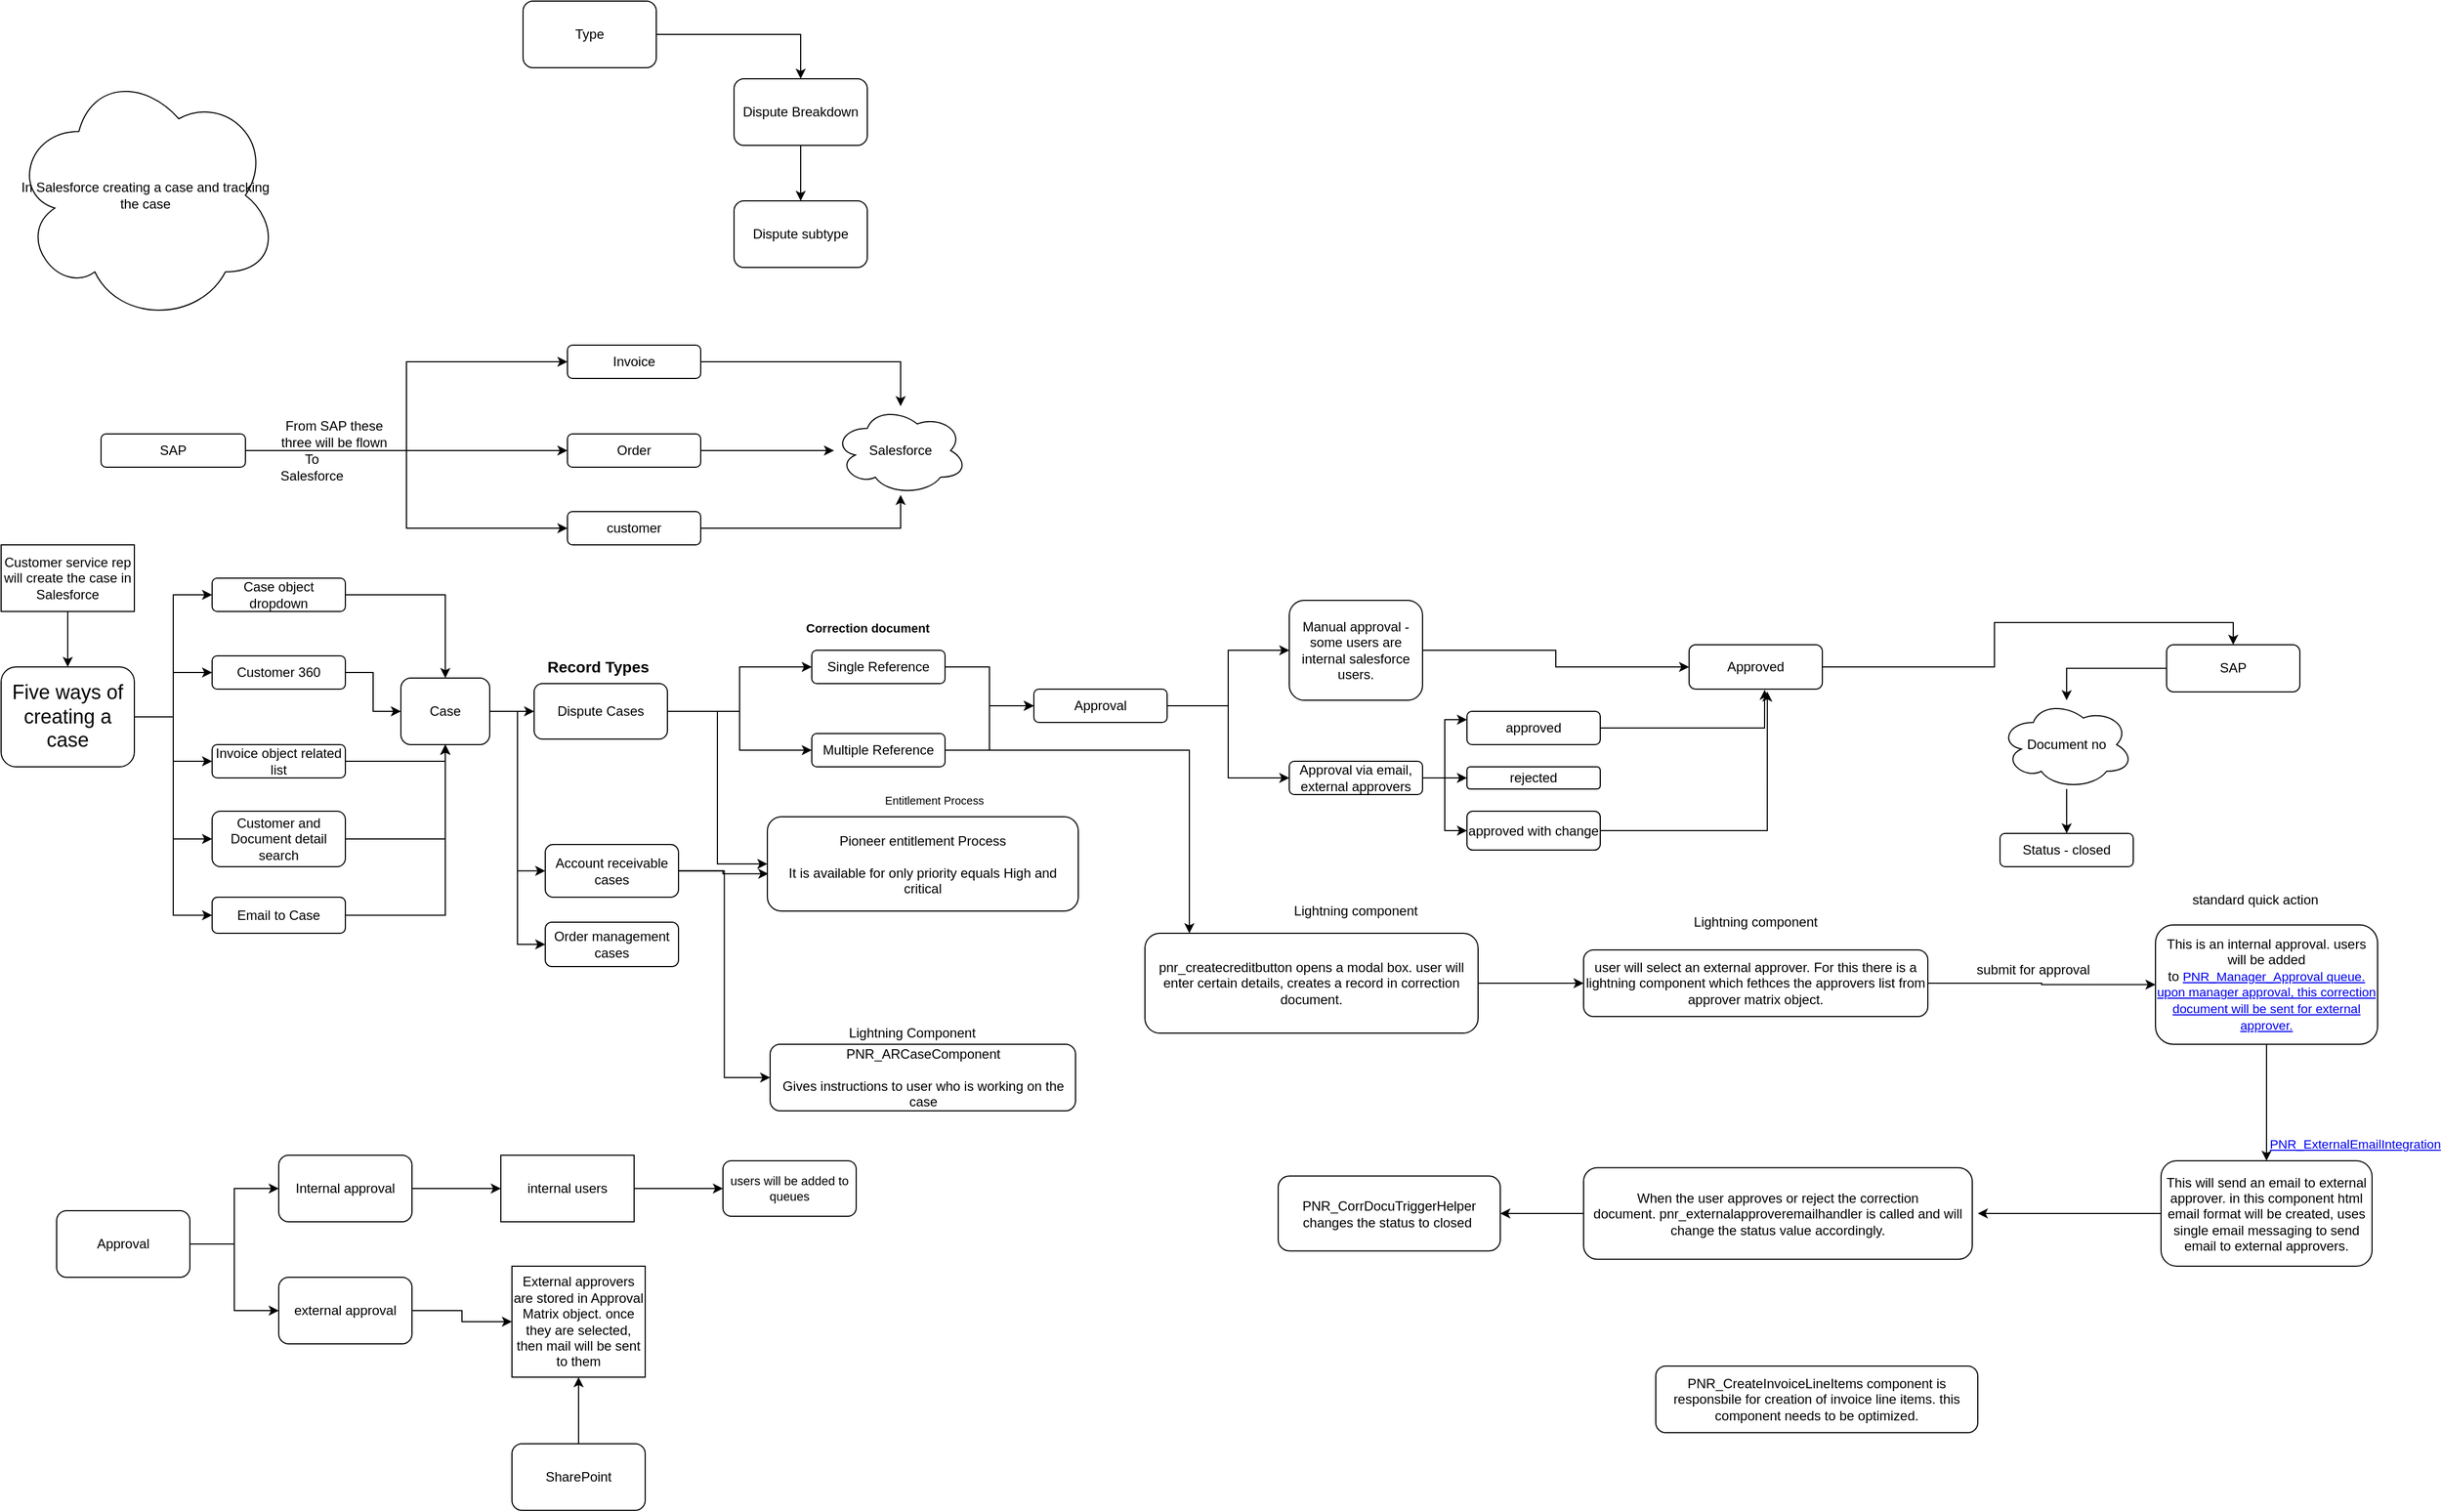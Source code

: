<mxfile version="15.2.4" type="github">
  <diagram id="5LNyBfdkvAKp6E-nRTi8" name="Page-1">
    <mxGraphModel dx="1278" dy="547" grid="1" gridSize="10" guides="1" tooltips="1" connect="1" arrows="1" fold="1" page="1" pageScale="1" pageWidth="850" pageHeight="1100" math="0" shadow="0">
      <root>
        <mxCell id="0" />
        <mxCell id="1" parent="0" />
        <mxCell id="VHlesIgi2WI2Tm7op6Ba-4" style="edgeStyle=orthogonalEdgeStyle;rounded=0;orthogonalLoop=1;jettySize=auto;html=1;entryX=0;entryY=0.5;entryDx=0;entryDy=0;" parent="1" source="VHlesIgi2WI2Tm7op6Ba-1" target="VHlesIgi2WI2Tm7op6Ba-3" edge="1">
          <mxGeometry relative="1" as="geometry" />
        </mxCell>
        <mxCell id="VHlesIgi2WI2Tm7op6Ba-5" style="edgeStyle=orthogonalEdgeStyle;rounded=0;orthogonalLoop=1;jettySize=auto;html=1;entryX=0;entryY=0.5;entryDx=0;entryDy=0;" parent="1" source="VHlesIgi2WI2Tm7op6Ba-1" target="VHlesIgi2WI2Tm7op6Ba-2" edge="1">
          <mxGeometry relative="1" as="geometry" />
        </mxCell>
        <mxCell id="sbFbfco-7BqRwjDobAlr-23" style="edgeStyle=orthogonalEdgeStyle;rounded=0;orthogonalLoop=1;jettySize=auto;html=1;entryX=0;entryY=0.5;entryDx=0;entryDy=0;fontSize=11;" parent="1" source="VHlesIgi2WI2Tm7op6Ba-1" target="sbFbfco-7BqRwjDobAlr-18" edge="1">
          <mxGeometry relative="1" as="geometry" />
        </mxCell>
        <mxCell id="VHlesIgi2WI2Tm7op6Ba-1" value="Case" style="rounded=1;whiteSpace=wrap;html=1;" parent="1" vertex="1">
          <mxGeometry x="370" y="670" width="80" height="60" as="geometry" />
        </mxCell>
        <mxCell id="rEZ0tzJYnLD1Po9i2CQ1-10" style="edgeStyle=orthogonalEdgeStyle;rounded=0;orthogonalLoop=1;jettySize=auto;html=1;entryX=0;entryY=0.5;entryDx=0;entryDy=0;fontSize=12;" parent="1" source="VHlesIgi2WI2Tm7op6Ba-2" target="rEZ0tzJYnLD1Po9i2CQ1-8" edge="1">
          <mxGeometry relative="1" as="geometry" />
        </mxCell>
        <mxCell id="rEZ0tzJYnLD1Po9i2CQ1-11" style="edgeStyle=orthogonalEdgeStyle;rounded=0;orthogonalLoop=1;jettySize=auto;html=1;entryX=0;entryY=0.5;entryDx=0;entryDy=0;fontSize=12;" parent="1" source="VHlesIgi2WI2Tm7op6Ba-2" target="rEZ0tzJYnLD1Po9i2CQ1-9" edge="1">
          <mxGeometry relative="1" as="geometry" />
        </mxCell>
        <mxCell id="Lb6dJ8j5PXhM6-a8x6zd-13" style="edgeStyle=orthogonalEdgeStyle;rounded=0;orthogonalLoop=1;jettySize=auto;html=1;entryX=0;entryY=0.5;entryDx=0;entryDy=0;" parent="1" source="VHlesIgi2WI2Tm7op6Ba-2" target="rEZ0tzJYnLD1Po9i2CQ1-1" edge="1">
          <mxGeometry relative="1" as="geometry" />
        </mxCell>
        <mxCell id="VHlesIgi2WI2Tm7op6Ba-2" value="Dispute Cases" style="rounded=1;whiteSpace=wrap;html=1;" parent="1" vertex="1">
          <mxGeometry x="490" y="675" width="120" height="50" as="geometry" />
        </mxCell>
        <mxCell id="rEZ0tzJYnLD1Po9i2CQ1-7" style="edgeStyle=orthogonalEdgeStyle;rounded=0;orthogonalLoop=1;jettySize=auto;html=1;entryX=0;entryY=0.5;entryDx=0;entryDy=0;fontSize=12;" parent="1" source="VHlesIgi2WI2Tm7op6Ba-3" target="rEZ0tzJYnLD1Po9i2CQ1-6" edge="1">
          <mxGeometry relative="1" as="geometry" />
        </mxCell>
        <mxCell id="Lb6dJ8j5PXhM6-a8x6zd-12" style="edgeStyle=orthogonalEdgeStyle;rounded=0;orthogonalLoop=1;jettySize=auto;html=1;entryX=0.003;entryY=0.605;entryDx=0;entryDy=0;entryPerimeter=0;" parent="1" source="VHlesIgi2WI2Tm7op6Ba-3" target="rEZ0tzJYnLD1Po9i2CQ1-1" edge="1">
          <mxGeometry relative="1" as="geometry" />
        </mxCell>
        <mxCell id="VHlesIgi2WI2Tm7op6Ba-3" value="Account receivable cases" style="rounded=1;whiteSpace=wrap;html=1;" parent="1" vertex="1">
          <mxGeometry x="500" y="820" width="120" height="47.5" as="geometry" />
        </mxCell>
        <mxCell id="rEZ0tzJYnLD1Po9i2CQ1-1" value="Pioneer entitlement Process&lt;br&gt;&lt;br&gt;It is available for only priority equals High and critical" style="rounded=1;whiteSpace=wrap;html=1;" parent="1" vertex="1">
          <mxGeometry x="700" y="795" width="280" height="85" as="geometry" />
        </mxCell>
        <mxCell id="rEZ0tzJYnLD1Po9i2CQ1-3" value="Entitlement Process" style="text;strokeColor=none;fillColor=none;html=1;fontSize=10;fontStyle=0;verticalAlign=middle;align=center;" parent="1" vertex="1">
          <mxGeometry x="800" y="760" width="100" height="40" as="geometry" />
        </mxCell>
        <mxCell id="rEZ0tzJYnLD1Po9i2CQ1-5" value="Lightning Component" style="text;strokeColor=none;fillColor=none;html=1;fontSize=12;fontStyle=0;verticalAlign=middle;align=center;" parent="1" vertex="1">
          <mxGeometry x="780" y="970" width="100" height="40" as="geometry" />
        </mxCell>
        <mxCell id="rEZ0tzJYnLD1Po9i2CQ1-6" value="PNR_ARCaseComponent&lt;br&gt;&lt;br&gt;Gives instructions to user who is working on the case" style="rounded=1;whiteSpace=wrap;html=1;fontSize=12;" parent="1" vertex="1">
          <mxGeometry x="702.5" y="1000" width="275" height="60" as="geometry" />
        </mxCell>
        <mxCell id="Lb6dJ8j5PXhM6-a8x6zd-44" style="edgeStyle=orthogonalEdgeStyle;rounded=0;orthogonalLoop=1;jettySize=auto;html=1;entryX=0;entryY=0.5;entryDx=0;entryDy=0;" parent="1" source="rEZ0tzJYnLD1Po9i2CQ1-8" target="Lb6dJ8j5PXhM6-a8x6zd-43" edge="1">
          <mxGeometry relative="1" as="geometry" />
        </mxCell>
        <mxCell id="rEZ0tzJYnLD1Po9i2CQ1-8" value="Single Reference" style="rounded=1;whiteSpace=wrap;html=1;fontSize=12;" parent="1" vertex="1">
          <mxGeometry x="740" y="645" width="120" height="30" as="geometry" />
        </mxCell>
        <mxCell id="Lb6dJ8j5PXhM6-a8x6zd-45" style="edgeStyle=orthogonalEdgeStyle;rounded=0;orthogonalLoop=1;jettySize=auto;html=1;entryX=0;entryY=0.5;entryDx=0;entryDy=0;" parent="1" source="rEZ0tzJYnLD1Po9i2CQ1-9" target="Lb6dJ8j5PXhM6-a8x6zd-43" edge="1">
          <mxGeometry relative="1" as="geometry" />
        </mxCell>
        <mxCell id="U7rh4DtRHHrhT5KTV5ja-1" style="edgeStyle=orthogonalEdgeStyle;rounded=0;orthogonalLoop=1;jettySize=auto;html=1;" edge="1" parent="1" source="rEZ0tzJYnLD1Po9i2CQ1-9" target="U7rh4DtRHHrhT5KTV5ja-2">
          <mxGeometry relative="1" as="geometry">
            <mxPoint x="1070" y="990" as="targetPoint" />
            <Array as="points">
              <mxPoint x="1080" y="735" />
            </Array>
          </mxGeometry>
        </mxCell>
        <mxCell id="rEZ0tzJYnLD1Po9i2CQ1-9" value="Multiple Reference" style="rounded=1;whiteSpace=wrap;html=1;fontSize=12;" parent="1" vertex="1">
          <mxGeometry x="740" y="720" width="120" height="30" as="geometry" />
        </mxCell>
        <mxCell id="Lb6dJ8j5PXhM6-a8x6zd-7" style="edgeStyle=orthogonalEdgeStyle;rounded=0;orthogonalLoop=1;jettySize=auto;html=1;entryX=0;entryY=0.5;entryDx=0;entryDy=0;" parent="1" source="Lb6dJ8j5PXhM6-a8x6zd-1" target="Lb6dJ8j5PXhM6-a8x6zd-3" edge="1">
          <mxGeometry relative="1" as="geometry" />
        </mxCell>
        <mxCell id="Lb6dJ8j5PXhM6-a8x6zd-8" style="edgeStyle=orthogonalEdgeStyle;rounded=0;orthogonalLoop=1;jettySize=auto;html=1;" parent="1" source="Lb6dJ8j5PXhM6-a8x6zd-1" target="Lb6dJ8j5PXhM6-a8x6zd-4" edge="1">
          <mxGeometry relative="1" as="geometry" />
        </mxCell>
        <mxCell id="Lb6dJ8j5PXhM6-a8x6zd-9" style="edgeStyle=orthogonalEdgeStyle;rounded=0;orthogonalLoop=1;jettySize=auto;html=1;entryX=0;entryY=0.5;entryDx=0;entryDy=0;" parent="1" source="Lb6dJ8j5PXhM6-a8x6zd-1" target="Lb6dJ8j5PXhM6-a8x6zd-5" edge="1">
          <mxGeometry relative="1" as="geometry" />
        </mxCell>
        <mxCell id="Lb6dJ8j5PXhM6-a8x6zd-10" style="edgeStyle=orthogonalEdgeStyle;rounded=0;orthogonalLoop=1;jettySize=auto;html=1;entryX=0;entryY=0.5;entryDx=0;entryDy=0;" parent="1" source="Lb6dJ8j5PXhM6-a8x6zd-1" target="Lb6dJ8j5PXhM6-a8x6zd-6" edge="1">
          <mxGeometry relative="1" as="geometry" />
        </mxCell>
        <mxCell id="sbFbfco-7BqRwjDobAlr-14" style="edgeStyle=orthogonalEdgeStyle;rounded=0;orthogonalLoop=1;jettySize=auto;html=1;entryX=0;entryY=0.5;entryDx=0;entryDy=0;" parent="1" source="Lb6dJ8j5PXhM6-a8x6zd-1" target="sbFbfco-7BqRwjDobAlr-13" edge="1">
          <mxGeometry relative="1" as="geometry" />
        </mxCell>
        <mxCell id="Lb6dJ8j5PXhM6-a8x6zd-1" value="&lt;font style=&quot;font-size: 18px&quot;&gt;Five ways of creating a case&lt;/font&gt;" style="rounded=1;whiteSpace=wrap;html=1;" parent="1" vertex="1">
          <mxGeometry x="10" y="660" width="120" height="90" as="geometry" />
        </mxCell>
        <mxCell id="Lb6dJ8j5PXhM6-a8x6zd-14" style="edgeStyle=orthogonalEdgeStyle;rounded=0;orthogonalLoop=1;jettySize=auto;html=1;entryX=0.5;entryY=0;entryDx=0;entryDy=0;" parent="1" source="Lb6dJ8j5PXhM6-a8x6zd-3" target="VHlesIgi2WI2Tm7op6Ba-1" edge="1">
          <mxGeometry relative="1" as="geometry" />
        </mxCell>
        <mxCell id="Lb6dJ8j5PXhM6-a8x6zd-3" value="Case object dropdown" style="rounded=1;whiteSpace=wrap;html=1;" parent="1" vertex="1">
          <mxGeometry x="200" y="580" width="120" height="30" as="geometry" />
        </mxCell>
        <mxCell id="Lb6dJ8j5PXhM6-a8x6zd-15" style="edgeStyle=orthogonalEdgeStyle;rounded=0;orthogonalLoop=1;jettySize=auto;html=1;entryX=0;entryY=0.5;entryDx=0;entryDy=0;" parent="1" source="Lb6dJ8j5PXhM6-a8x6zd-4" target="VHlesIgi2WI2Tm7op6Ba-1" edge="1">
          <mxGeometry relative="1" as="geometry" />
        </mxCell>
        <mxCell id="Lb6dJ8j5PXhM6-a8x6zd-4" value="Customer 360" style="rounded=1;whiteSpace=wrap;html=1;" parent="1" vertex="1">
          <mxGeometry x="200" y="650" width="120" height="30" as="geometry" />
        </mxCell>
        <mxCell id="Lb6dJ8j5PXhM6-a8x6zd-16" style="edgeStyle=orthogonalEdgeStyle;rounded=0;orthogonalLoop=1;jettySize=auto;html=1;entryX=0.5;entryY=1;entryDx=0;entryDy=0;" parent="1" source="Lb6dJ8j5PXhM6-a8x6zd-5" target="VHlesIgi2WI2Tm7op6Ba-1" edge="1">
          <mxGeometry relative="1" as="geometry">
            <Array as="points">
              <mxPoint x="410" y="745" />
            </Array>
          </mxGeometry>
        </mxCell>
        <mxCell id="Lb6dJ8j5PXhM6-a8x6zd-5" value="Invoice object related list" style="rounded=1;whiteSpace=wrap;html=1;" parent="1" vertex="1">
          <mxGeometry x="200" y="730" width="120" height="30" as="geometry" />
        </mxCell>
        <mxCell id="Lb6dJ8j5PXhM6-a8x6zd-17" style="edgeStyle=orthogonalEdgeStyle;rounded=0;orthogonalLoop=1;jettySize=auto;html=1;entryX=0.5;entryY=1;entryDx=0;entryDy=0;" parent="1" source="Lb6dJ8j5PXhM6-a8x6zd-6" target="VHlesIgi2WI2Tm7op6Ba-1" edge="1">
          <mxGeometry relative="1" as="geometry" />
        </mxCell>
        <mxCell id="Lb6dJ8j5PXhM6-a8x6zd-6" value="Customer and Document detail search" style="rounded=1;whiteSpace=wrap;html=1;" parent="1" vertex="1">
          <mxGeometry x="200" y="790" width="120" height="50" as="geometry" />
        </mxCell>
        <mxCell id="Lb6dJ8j5PXhM6-a8x6zd-18" value="&lt;div&gt;&lt;b&gt;&lt;font style=&quot;font-size: 14px&quot;&gt;Record Types&lt;/font&gt;&lt;/b&gt;&lt;/div&gt;" style="text;strokeColor=none;fillColor=none;html=1;whiteSpace=wrap;verticalAlign=middle;overflow=hidden;" parent="1" vertex="1">
          <mxGeometry x="500" y="620" width="100" height="80" as="geometry" />
        </mxCell>
        <mxCell id="Lb6dJ8j5PXhM6-a8x6zd-27" style="edgeStyle=orthogonalEdgeStyle;rounded=0;orthogonalLoop=1;jettySize=auto;html=1;entryX=0;entryY=0.5;entryDx=0;entryDy=0;" parent="1" source="Lb6dJ8j5PXhM6-a8x6zd-19" target="Lb6dJ8j5PXhM6-a8x6zd-20" edge="1">
          <mxGeometry relative="1" as="geometry" />
        </mxCell>
        <mxCell id="Lb6dJ8j5PXhM6-a8x6zd-28" style="edgeStyle=orthogonalEdgeStyle;rounded=0;orthogonalLoop=1;jettySize=auto;html=1;entryX=0;entryY=0.5;entryDx=0;entryDy=0;" parent="1" source="Lb6dJ8j5PXhM6-a8x6zd-19" target="Lb6dJ8j5PXhM6-a8x6zd-21" edge="1">
          <mxGeometry relative="1" as="geometry" />
        </mxCell>
        <mxCell id="Lb6dJ8j5PXhM6-a8x6zd-29" style="edgeStyle=orthogonalEdgeStyle;rounded=0;orthogonalLoop=1;jettySize=auto;html=1;entryX=0;entryY=0.5;entryDx=0;entryDy=0;" parent="1" source="Lb6dJ8j5PXhM6-a8x6zd-19" target="Lb6dJ8j5PXhM6-a8x6zd-24" edge="1">
          <mxGeometry relative="1" as="geometry" />
        </mxCell>
        <mxCell id="Lb6dJ8j5PXhM6-a8x6zd-19" value="SAP" style="rounded=1;whiteSpace=wrap;html=1;" parent="1" vertex="1">
          <mxGeometry x="100" y="450" width="130" height="30" as="geometry" />
        </mxCell>
        <mxCell id="Lb6dJ8j5PXhM6-a8x6zd-34" style="edgeStyle=orthogonalEdgeStyle;rounded=0;orthogonalLoop=1;jettySize=auto;html=1;" parent="1" source="Lb6dJ8j5PXhM6-a8x6zd-20" target="Lb6dJ8j5PXhM6-a8x6zd-32" edge="1">
          <mxGeometry relative="1" as="geometry" />
        </mxCell>
        <mxCell id="Lb6dJ8j5PXhM6-a8x6zd-20" value="Order" style="rounded=1;whiteSpace=wrap;html=1;" parent="1" vertex="1">
          <mxGeometry x="520" y="450" width="120" height="30" as="geometry" />
        </mxCell>
        <mxCell id="Lb6dJ8j5PXhM6-a8x6zd-33" style="edgeStyle=orthogonalEdgeStyle;rounded=0;orthogonalLoop=1;jettySize=auto;html=1;" parent="1" source="Lb6dJ8j5PXhM6-a8x6zd-21" target="Lb6dJ8j5PXhM6-a8x6zd-32" edge="1">
          <mxGeometry relative="1" as="geometry" />
        </mxCell>
        <mxCell id="Lb6dJ8j5PXhM6-a8x6zd-21" value="Invoice" style="rounded=1;whiteSpace=wrap;html=1;" parent="1" vertex="1">
          <mxGeometry x="520" y="370" width="120" height="30" as="geometry" />
        </mxCell>
        <mxCell id="Lb6dJ8j5PXhM6-a8x6zd-35" style="edgeStyle=orthogonalEdgeStyle;rounded=0;orthogonalLoop=1;jettySize=auto;html=1;" parent="1" source="Lb6dJ8j5PXhM6-a8x6zd-24" target="Lb6dJ8j5PXhM6-a8x6zd-32" edge="1">
          <mxGeometry relative="1" as="geometry" />
        </mxCell>
        <mxCell id="Lb6dJ8j5PXhM6-a8x6zd-24" value="customer" style="rounded=1;whiteSpace=wrap;html=1;" parent="1" vertex="1">
          <mxGeometry x="520" y="520" width="120" height="30" as="geometry" />
        </mxCell>
        <mxCell id="Lb6dJ8j5PXhM6-a8x6zd-26" value="In Salesforce creating a case and tracking the case" style="ellipse;shape=cloud;whiteSpace=wrap;html=1;" parent="1" vertex="1">
          <mxGeometry x="20" y="120" width="240" height="230" as="geometry" />
        </mxCell>
        <mxCell id="Lb6dJ8j5PXhM6-a8x6zd-30" value="From SAP these three will be flown" style="text;html=1;strokeColor=none;fillColor=none;align=center;verticalAlign=middle;whiteSpace=wrap;rounded=0;" parent="1" vertex="1">
          <mxGeometry x="250" y="440" width="120" height="20" as="geometry" />
        </mxCell>
        <mxCell id="Lb6dJ8j5PXhM6-a8x6zd-31" value="To Salesforce" style="text;html=1;strokeColor=none;fillColor=none;align=center;verticalAlign=middle;whiteSpace=wrap;rounded=0;" parent="1" vertex="1">
          <mxGeometry x="270" y="470" width="40" height="20" as="geometry" />
        </mxCell>
        <mxCell id="Lb6dJ8j5PXhM6-a8x6zd-32" value="Salesforce" style="ellipse;shape=cloud;whiteSpace=wrap;html=1;" parent="1" vertex="1">
          <mxGeometry x="760" y="425" width="120" height="80" as="geometry" />
        </mxCell>
        <mxCell id="Lb6dJ8j5PXhM6-a8x6zd-37" style="edgeStyle=orthogonalEdgeStyle;rounded=0;orthogonalLoop=1;jettySize=auto;html=1;entryX=0.5;entryY=0;entryDx=0;entryDy=0;" parent="1" source="Lb6dJ8j5PXhM6-a8x6zd-36" target="Lb6dJ8j5PXhM6-a8x6zd-1" edge="1">
          <mxGeometry relative="1" as="geometry" />
        </mxCell>
        <mxCell id="Lb6dJ8j5PXhM6-a8x6zd-36" value="Customer service rep will create the case in Salesforce" style="rounded=0;whiteSpace=wrap;html=1;" parent="1" vertex="1">
          <mxGeometry x="10" y="550" width="120" height="60" as="geometry" />
        </mxCell>
        <mxCell id="Lb6dJ8j5PXhM6-a8x6zd-41" style="edgeStyle=orthogonalEdgeStyle;rounded=0;orthogonalLoop=1;jettySize=auto;html=1;entryX=0.5;entryY=0;entryDx=0;entryDy=0;" parent="1" source="Lb6dJ8j5PXhM6-a8x6zd-38" target="Lb6dJ8j5PXhM6-a8x6zd-39" edge="1">
          <mxGeometry relative="1" as="geometry" />
        </mxCell>
        <mxCell id="Lb6dJ8j5PXhM6-a8x6zd-38" value="Type" style="rounded=1;whiteSpace=wrap;html=1;" parent="1" vertex="1">
          <mxGeometry x="480" y="60" width="120" height="60" as="geometry" />
        </mxCell>
        <mxCell id="Lb6dJ8j5PXhM6-a8x6zd-42" style="edgeStyle=orthogonalEdgeStyle;rounded=0;orthogonalLoop=1;jettySize=auto;html=1;entryX=0.5;entryY=0;entryDx=0;entryDy=0;" parent="1" source="Lb6dJ8j5PXhM6-a8x6zd-39" target="Lb6dJ8j5PXhM6-a8x6zd-40" edge="1">
          <mxGeometry relative="1" as="geometry" />
        </mxCell>
        <mxCell id="Lb6dJ8j5PXhM6-a8x6zd-39" value="Dispute Breakdown" style="rounded=1;whiteSpace=wrap;html=1;" parent="1" vertex="1">
          <mxGeometry x="670" y="130" width="120" height="60" as="geometry" />
        </mxCell>
        <mxCell id="Lb6dJ8j5PXhM6-a8x6zd-40" value="Dispute subtype" style="rounded=1;whiteSpace=wrap;html=1;" parent="1" vertex="1">
          <mxGeometry x="670" y="240" width="120" height="60" as="geometry" />
        </mxCell>
        <mxCell id="Lb6dJ8j5PXhM6-a8x6zd-48" style="edgeStyle=orthogonalEdgeStyle;rounded=0;orthogonalLoop=1;jettySize=auto;html=1;entryX=0;entryY=0.5;entryDx=0;entryDy=0;" parent="1" source="Lb6dJ8j5PXhM6-a8x6zd-43" target="Lb6dJ8j5PXhM6-a8x6zd-46" edge="1">
          <mxGeometry relative="1" as="geometry" />
        </mxCell>
        <mxCell id="Lb6dJ8j5PXhM6-a8x6zd-49" style="edgeStyle=orthogonalEdgeStyle;rounded=0;orthogonalLoop=1;jettySize=auto;html=1;entryX=0;entryY=0.5;entryDx=0;entryDy=0;" parent="1" source="Lb6dJ8j5PXhM6-a8x6zd-43" target="Lb6dJ8j5PXhM6-a8x6zd-47" edge="1">
          <mxGeometry relative="1" as="geometry" />
        </mxCell>
        <mxCell id="Lb6dJ8j5PXhM6-a8x6zd-43" value="Approval" style="rounded=1;whiteSpace=wrap;html=1;" parent="1" vertex="1">
          <mxGeometry x="940" y="680" width="120" height="30" as="geometry" />
        </mxCell>
        <mxCell id="Lb6dJ8j5PXhM6-a8x6zd-67" style="edgeStyle=orthogonalEdgeStyle;rounded=0;orthogonalLoop=1;jettySize=auto;html=1;entryX=0;entryY=0.5;entryDx=0;entryDy=0;" parent="1" source="Lb6dJ8j5PXhM6-a8x6zd-46" target="Lb6dJ8j5PXhM6-a8x6zd-58" edge="1">
          <mxGeometry relative="1" as="geometry" />
        </mxCell>
        <mxCell id="Lb6dJ8j5PXhM6-a8x6zd-46" value="Manual approval - some users are internal salesforce users." style="rounded=1;whiteSpace=wrap;html=1;" parent="1" vertex="1">
          <mxGeometry x="1170" y="600" width="120" height="90" as="geometry" />
        </mxCell>
        <mxCell id="Lb6dJ8j5PXhM6-a8x6zd-55" style="edgeStyle=orthogonalEdgeStyle;rounded=0;orthogonalLoop=1;jettySize=auto;html=1;entryX=0;entryY=0.25;entryDx=0;entryDy=0;" parent="1" source="Lb6dJ8j5PXhM6-a8x6zd-47" target="Lb6dJ8j5PXhM6-a8x6zd-50" edge="1">
          <mxGeometry relative="1" as="geometry" />
        </mxCell>
        <mxCell id="Lb6dJ8j5PXhM6-a8x6zd-56" style="edgeStyle=orthogonalEdgeStyle;rounded=0;orthogonalLoop=1;jettySize=auto;html=1;entryX=0;entryY=0.5;entryDx=0;entryDy=0;" parent="1" source="Lb6dJ8j5PXhM6-a8x6zd-47" target="Lb6dJ8j5PXhM6-a8x6zd-52" edge="1">
          <mxGeometry relative="1" as="geometry" />
        </mxCell>
        <mxCell id="Lb6dJ8j5PXhM6-a8x6zd-57" style="edgeStyle=orthogonalEdgeStyle;rounded=0;orthogonalLoop=1;jettySize=auto;html=1;entryX=0;entryY=0.5;entryDx=0;entryDy=0;" parent="1" source="Lb6dJ8j5PXhM6-a8x6zd-47" target="Lb6dJ8j5PXhM6-a8x6zd-54" edge="1">
          <mxGeometry relative="1" as="geometry" />
        </mxCell>
        <mxCell id="Lb6dJ8j5PXhM6-a8x6zd-47" value="Approval via email,&lt;br&gt;external approvers" style="rounded=1;whiteSpace=wrap;html=1;" parent="1" vertex="1">
          <mxGeometry x="1170" y="745" width="120" height="30" as="geometry" />
        </mxCell>
        <mxCell id="sbFbfco-7BqRwjDobAlr-2" style="edgeStyle=orthogonalEdgeStyle;rounded=0;orthogonalLoop=1;jettySize=auto;html=1;entryX=0.567;entryY=1.015;entryDx=0;entryDy=0;entryPerimeter=0;" parent="1" source="Lb6dJ8j5PXhM6-a8x6zd-50" target="Lb6dJ8j5PXhM6-a8x6zd-58" edge="1">
          <mxGeometry relative="1" as="geometry" />
        </mxCell>
        <mxCell id="Lb6dJ8j5PXhM6-a8x6zd-50" value="approved" style="rounded=1;whiteSpace=wrap;html=1;" parent="1" vertex="1">
          <mxGeometry x="1330" y="700" width="120" height="30" as="geometry" />
        </mxCell>
        <mxCell id="Lb6dJ8j5PXhM6-a8x6zd-52" value="rejected" style="rounded=1;whiteSpace=wrap;html=1;" parent="1" vertex="1">
          <mxGeometry x="1330" y="750" width="120" height="20" as="geometry" />
        </mxCell>
        <mxCell id="Lb6dJ8j5PXhM6-a8x6zd-53" style="edgeStyle=orthogonalEdgeStyle;rounded=0;orthogonalLoop=1;jettySize=auto;html=1;exitX=0.5;exitY=1;exitDx=0;exitDy=0;" parent="1" source="Lb6dJ8j5PXhM6-a8x6zd-52" target="Lb6dJ8j5PXhM6-a8x6zd-52" edge="1">
          <mxGeometry relative="1" as="geometry" />
        </mxCell>
        <mxCell id="sbFbfco-7BqRwjDobAlr-3" style="edgeStyle=orthogonalEdgeStyle;rounded=0;orthogonalLoop=1;jettySize=auto;html=1;entryX=0.587;entryY=1.055;entryDx=0;entryDy=0;entryPerimeter=0;" parent="1" source="Lb6dJ8j5PXhM6-a8x6zd-54" target="Lb6dJ8j5PXhM6-a8x6zd-58" edge="1">
          <mxGeometry relative="1" as="geometry" />
        </mxCell>
        <mxCell id="Lb6dJ8j5PXhM6-a8x6zd-54" value="approved with change" style="rounded=1;whiteSpace=wrap;html=1;" parent="1" vertex="1">
          <mxGeometry x="1330" y="790" width="120" height="35" as="geometry" />
        </mxCell>
        <mxCell id="Lb6dJ8j5PXhM6-a8x6zd-62" style="edgeStyle=orthogonalEdgeStyle;rounded=0;orthogonalLoop=1;jettySize=auto;html=1;entryX=0.5;entryY=0;entryDx=0;entryDy=0;" parent="1" source="Lb6dJ8j5PXhM6-a8x6zd-58" target="Lb6dJ8j5PXhM6-a8x6zd-59" edge="1">
          <mxGeometry relative="1" as="geometry" />
        </mxCell>
        <mxCell id="Lb6dJ8j5PXhM6-a8x6zd-58" value="Approved" style="rounded=1;whiteSpace=wrap;html=1;" parent="1" vertex="1">
          <mxGeometry x="1530" y="640" width="120" height="40" as="geometry" />
        </mxCell>
        <mxCell id="Lb6dJ8j5PXhM6-a8x6zd-61" value="" style="edgeStyle=orthogonalEdgeStyle;rounded=0;orthogonalLoop=1;jettySize=auto;html=1;" parent="1" source="Lb6dJ8j5PXhM6-a8x6zd-59" target="Lb6dJ8j5PXhM6-a8x6zd-60" edge="1">
          <mxGeometry relative="1" as="geometry" />
        </mxCell>
        <mxCell id="Lb6dJ8j5PXhM6-a8x6zd-59" value="SAP" style="rounded=1;whiteSpace=wrap;html=1;" parent="1" vertex="1">
          <mxGeometry x="1960" y="640" width="120" height="42.5" as="geometry" />
        </mxCell>
        <mxCell id="Lb6dJ8j5PXhM6-a8x6zd-66" style="edgeStyle=orthogonalEdgeStyle;rounded=0;orthogonalLoop=1;jettySize=auto;html=1;entryX=0.5;entryY=0;entryDx=0;entryDy=0;" parent="1" source="Lb6dJ8j5PXhM6-a8x6zd-60" target="Lb6dJ8j5PXhM6-a8x6zd-64" edge="1">
          <mxGeometry relative="1" as="geometry" />
        </mxCell>
        <mxCell id="Lb6dJ8j5PXhM6-a8x6zd-60" value="Document no" style="ellipse;shape=cloud;whiteSpace=wrap;html=1;" parent="1" vertex="1">
          <mxGeometry x="1810" y="690" width="120" height="80" as="geometry" />
        </mxCell>
        <mxCell id="Lb6dJ8j5PXhM6-a8x6zd-64" value="Status - closed" style="rounded=1;whiteSpace=wrap;html=1;" parent="1" vertex="1">
          <mxGeometry x="1810" y="810" width="120" height="30" as="geometry" />
        </mxCell>
        <mxCell id="sbFbfco-7BqRwjDobAlr-8" style="edgeStyle=orthogonalEdgeStyle;rounded=0;orthogonalLoop=1;jettySize=auto;html=1;entryX=0;entryY=0.5;entryDx=0;entryDy=0;" parent="1" source="sbFbfco-7BqRwjDobAlr-4" target="sbFbfco-7BqRwjDobAlr-6" edge="1">
          <mxGeometry relative="1" as="geometry" />
        </mxCell>
        <mxCell id="sbFbfco-7BqRwjDobAlr-9" style="edgeStyle=orthogonalEdgeStyle;rounded=0;orthogonalLoop=1;jettySize=auto;html=1;entryX=0;entryY=0.5;entryDx=0;entryDy=0;" parent="1" source="sbFbfco-7BqRwjDobAlr-4" target="sbFbfco-7BqRwjDobAlr-5" edge="1">
          <mxGeometry relative="1" as="geometry" />
        </mxCell>
        <mxCell id="sbFbfco-7BqRwjDobAlr-4" value="Approval" style="rounded=1;whiteSpace=wrap;html=1;" parent="1" vertex="1">
          <mxGeometry x="60" y="1150" width="120" height="60" as="geometry" />
        </mxCell>
        <mxCell id="sbFbfco-7BqRwjDobAlr-10" style="edgeStyle=orthogonalEdgeStyle;rounded=0;orthogonalLoop=1;jettySize=auto;html=1;" parent="1" source="sbFbfco-7BqRwjDobAlr-5" target="sbFbfco-7BqRwjDobAlr-7" edge="1">
          <mxGeometry relative="1" as="geometry" />
        </mxCell>
        <mxCell id="sbFbfco-7BqRwjDobAlr-5" value="external approval" style="rounded=1;whiteSpace=wrap;html=1;" parent="1" vertex="1">
          <mxGeometry x="260" y="1210" width="120" height="60" as="geometry" />
        </mxCell>
        <mxCell id="sbFbfco-7BqRwjDobAlr-12" style="edgeStyle=orthogonalEdgeStyle;rounded=0;orthogonalLoop=1;jettySize=auto;html=1;entryX=0;entryY=0.5;entryDx=0;entryDy=0;" parent="1" source="sbFbfco-7BqRwjDobAlr-6" target="sbFbfco-7BqRwjDobAlr-11" edge="1">
          <mxGeometry relative="1" as="geometry" />
        </mxCell>
        <mxCell id="sbFbfco-7BqRwjDobAlr-6" value="Internal approval" style="rounded=1;whiteSpace=wrap;html=1;" parent="1" vertex="1">
          <mxGeometry x="260" y="1100" width="120" height="60" as="geometry" />
        </mxCell>
        <mxCell id="sbFbfco-7BqRwjDobAlr-7" value="External approvers are stored in Approval Matrix object. once they are selected, then mail will be sent to them&lt;br&gt;" style="rounded=0;whiteSpace=wrap;html=1;" parent="1" vertex="1">
          <mxGeometry x="470" y="1200" width="120" height="100" as="geometry" />
        </mxCell>
        <mxCell id="sbFbfco-7BqRwjDobAlr-21" style="edgeStyle=orthogonalEdgeStyle;rounded=0;orthogonalLoop=1;jettySize=auto;html=1;entryX=0;entryY=0.5;entryDx=0;entryDy=0;fontSize=11;" parent="1" source="sbFbfco-7BqRwjDobAlr-11" target="sbFbfco-7BqRwjDobAlr-20" edge="1">
          <mxGeometry relative="1" as="geometry" />
        </mxCell>
        <mxCell id="sbFbfco-7BqRwjDobAlr-11" value="internal users" style="rounded=0;whiteSpace=wrap;html=1;" parent="1" vertex="1">
          <mxGeometry x="460" y="1100" width="120" height="60" as="geometry" />
        </mxCell>
        <mxCell id="sbFbfco-7BqRwjDobAlr-15" style="edgeStyle=orthogonalEdgeStyle;rounded=0;orthogonalLoop=1;jettySize=auto;html=1;entryX=0.5;entryY=1;entryDx=0;entryDy=0;" parent="1" source="sbFbfco-7BqRwjDobAlr-13" target="VHlesIgi2WI2Tm7op6Ba-1" edge="1">
          <mxGeometry relative="1" as="geometry" />
        </mxCell>
        <mxCell id="sbFbfco-7BqRwjDobAlr-13" value="Email to Case" style="rounded=1;whiteSpace=wrap;html=1;" parent="1" vertex="1">
          <mxGeometry x="200" y="867.5" width="120" height="32.5" as="geometry" />
        </mxCell>
        <mxCell id="sbFbfco-7BqRwjDobAlr-17" style="edgeStyle=orthogonalEdgeStyle;rounded=0;orthogonalLoop=1;jettySize=auto;html=1;" parent="1" source="sbFbfco-7BqRwjDobAlr-16" target="sbFbfco-7BqRwjDobAlr-7" edge="1">
          <mxGeometry relative="1" as="geometry" />
        </mxCell>
        <mxCell id="sbFbfco-7BqRwjDobAlr-16" value="SharePoint" style="rounded=1;whiteSpace=wrap;html=1;" parent="1" vertex="1">
          <mxGeometry x="470" y="1360" width="120" height="60" as="geometry" />
        </mxCell>
        <mxCell id="sbFbfco-7BqRwjDobAlr-18" value="Order management cases" style="rounded=1;whiteSpace=wrap;html=1;" parent="1" vertex="1">
          <mxGeometry x="500" y="890" width="120" height="40" as="geometry" />
        </mxCell>
        <mxCell id="sbFbfco-7BqRwjDobAlr-19" value="Correction document" style="text;strokeColor=none;fillColor=none;html=1;fontSize=11;fontStyle=1;verticalAlign=middle;align=center;" parent="1" vertex="1">
          <mxGeometry x="740" y="605" width="100" height="40" as="geometry" />
        </mxCell>
        <mxCell id="sbFbfco-7BqRwjDobAlr-20" value="users will be added to queues" style="rounded=1;whiteSpace=wrap;html=1;fontSize=11;" parent="1" vertex="1">
          <mxGeometry x="660" y="1105" width="120" height="50" as="geometry" />
        </mxCell>
        <mxCell id="U7rh4DtRHHrhT5KTV5ja-4" style="edgeStyle=orthogonalEdgeStyle;rounded=0;orthogonalLoop=1;jettySize=auto;html=1;" edge="1" parent="1" source="U7rh4DtRHHrhT5KTV5ja-2" target="U7rh4DtRHHrhT5KTV5ja-3">
          <mxGeometry relative="1" as="geometry" />
        </mxCell>
        <mxCell id="U7rh4DtRHHrhT5KTV5ja-2" value="pnr_createcreditbutton opens a modal box. user will enter certain details, creates a record in correction document." style="rounded=1;whiteSpace=wrap;html=1;" vertex="1" parent="1">
          <mxGeometry x="1040" y="900" width="300" height="90" as="geometry" />
        </mxCell>
        <mxCell id="U7rh4DtRHHrhT5KTV5ja-6" style="edgeStyle=orthogonalEdgeStyle;rounded=0;orthogonalLoop=1;jettySize=auto;html=1;entryX=0;entryY=0.5;entryDx=0;entryDy=0;" edge="1" parent="1" source="U7rh4DtRHHrhT5KTV5ja-3" target="U7rh4DtRHHrhT5KTV5ja-5">
          <mxGeometry relative="1" as="geometry" />
        </mxCell>
        <mxCell id="U7rh4DtRHHrhT5KTV5ja-3" value="user will select an external approver. For this there is a lightning component which fethces the approvers list from approver matrix object." style="rounded=1;whiteSpace=wrap;html=1;" vertex="1" parent="1">
          <mxGeometry x="1435" y="915" width="310" height="60" as="geometry" />
        </mxCell>
        <mxCell id="U7rh4DtRHHrhT5KTV5ja-12" style="edgeStyle=orthogonalEdgeStyle;rounded=0;orthogonalLoop=1;jettySize=auto;html=1;entryX=0.5;entryY=0;entryDx=0;entryDy=0;" edge="1" parent="1" source="U7rh4DtRHHrhT5KTV5ja-5" target="U7rh4DtRHHrhT5KTV5ja-11">
          <mxGeometry relative="1" as="geometry">
            <Array as="points">
              <mxPoint x="2050" y="1090" />
            </Array>
          </mxGeometry>
        </mxCell>
        <mxCell id="U7rh4DtRHHrhT5KTV5ja-5" value="This is an internal approval. users will be added to&amp;nbsp;&lt;a style=&quot;font-family: &amp;#34;arial&amp;#34; , &amp;#34;helvetica&amp;#34; , sans-serif ; font-size: 11.36px ; background-color: rgb(255 , 255 , 255)&quot;&gt;PNR_Manager_Approval queue. upon manager approval, this correction document will be sent for external approver.&lt;/a&gt;" style="rounded=1;whiteSpace=wrap;html=1;" vertex="1" parent="1">
          <mxGeometry x="1950" y="892.5" width="200" height="107.5" as="geometry" />
        </mxCell>
        <mxCell id="U7rh4DtRHHrhT5KTV5ja-7" value="submit for approval" style="text;html=1;strokeColor=none;fillColor=none;align=center;verticalAlign=middle;whiteSpace=wrap;rounded=0;" vertex="1" parent="1">
          <mxGeometry x="1780" y="922.5" width="120" height="20" as="geometry" />
        </mxCell>
        <mxCell id="U7rh4DtRHHrhT5KTV5ja-8" value="Lightning component" style="text;html=1;strokeColor=none;fillColor=none;align=center;verticalAlign=middle;whiteSpace=wrap;rounded=0;" vertex="1" parent="1">
          <mxGeometry x="1160" y="870" width="140" height="20" as="geometry" />
        </mxCell>
        <mxCell id="U7rh4DtRHHrhT5KTV5ja-9" value="Lightning component" style="text;html=1;strokeColor=none;fillColor=none;align=center;verticalAlign=middle;whiteSpace=wrap;rounded=0;" vertex="1" parent="1">
          <mxGeometry x="1520" y="880" width="140" height="20" as="geometry" />
        </mxCell>
        <mxCell id="U7rh4DtRHHrhT5KTV5ja-10" value="standard quick action" style="text;html=1;strokeColor=none;fillColor=none;align=center;verticalAlign=middle;whiteSpace=wrap;rounded=0;" vertex="1" parent="1">
          <mxGeometry x="1970" y="860" width="140" height="20" as="geometry" />
        </mxCell>
        <mxCell id="U7rh4DtRHHrhT5KTV5ja-16" style="edgeStyle=orthogonalEdgeStyle;rounded=0;orthogonalLoop=1;jettySize=auto;html=1;" edge="1" parent="1" source="U7rh4DtRHHrhT5KTV5ja-11">
          <mxGeometry relative="1" as="geometry">
            <mxPoint x="1790" y="1152.5" as="targetPoint" />
          </mxGeometry>
        </mxCell>
        <mxCell id="U7rh4DtRHHrhT5KTV5ja-11" value="This will send an email to external approver. in this component html email format will be created, uses single email messaging to send email to external approvers." style="rounded=1;whiteSpace=wrap;html=1;" vertex="1" parent="1">
          <mxGeometry x="1955" y="1105" width="190" height="95" as="geometry" />
        </mxCell>
        <mxCell id="U7rh4DtRHHrhT5KTV5ja-13" value="&lt;a style=&quot;font-family: &amp;#34;arial&amp;#34; , &amp;#34;helvetica&amp;#34; , sans-serif ; font-size: 11.36px ; text-align: left&quot;&gt;PNR_ExternalEmailIntegration&lt;/a&gt;" style="text;html=1;strokeColor=none;fillColor=none;align=center;verticalAlign=middle;whiteSpace=wrap;rounded=0;" vertex="1" parent="1">
          <mxGeometry x="2060" y="1080" width="140" height="20" as="geometry" />
        </mxCell>
        <mxCell id="U7rh4DtRHHrhT5KTV5ja-19" style="edgeStyle=orthogonalEdgeStyle;rounded=0;orthogonalLoop=1;jettySize=auto;html=1;entryX=1;entryY=0.5;entryDx=0;entryDy=0;" edge="1" parent="1" source="U7rh4DtRHHrhT5KTV5ja-15" target="U7rh4DtRHHrhT5KTV5ja-17">
          <mxGeometry relative="1" as="geometry" />
        </mxCell>
        <mxCell id="U7rh4DtRHHrhT5KTV5ja-15" value="When the user approves or reject the correction document.&amp;nbsp;pnr_externalapproveremailhandler is called and will change the status value accordingly." style="rounded=1;whiteSpace=wrap;html=1;" vertex="1" parent="1">
          <mxGeometry x="1435" y="1111.25" width="350" height="82.5" as="geometry" />
        </mxCell>
        <mxCell id="U7rh4DtRHHrhT5KTV5ja-17" value="PNR_CorrDocuTriggerHelper changes the status to closed&amp;nbsp;" style="rounded=1;whiteSpace=wrap;html=1;" vertex="1" parent="1">
          <mxGeometry x="1160" y="1118.75" width="200" height="67.5" as="geometry" />
        </mxCell>
        <mxCell id="U7rh4DtRHHrhT5KTV5ja-18" value="PNR_CreateInvoiceLineItems component is responsbile for creation of invoice line items. this component needs to be optimized." style="rounded=1;whiteSpace=wrap;html=1;" vertex="1" parent="1">
          <mxGeometry x="1500" y="1290" width="290" height="60" as="geometry" />
        </mxCell>
      </root>
    </mxGraphModel>
  </diagram>
</mxfile>
